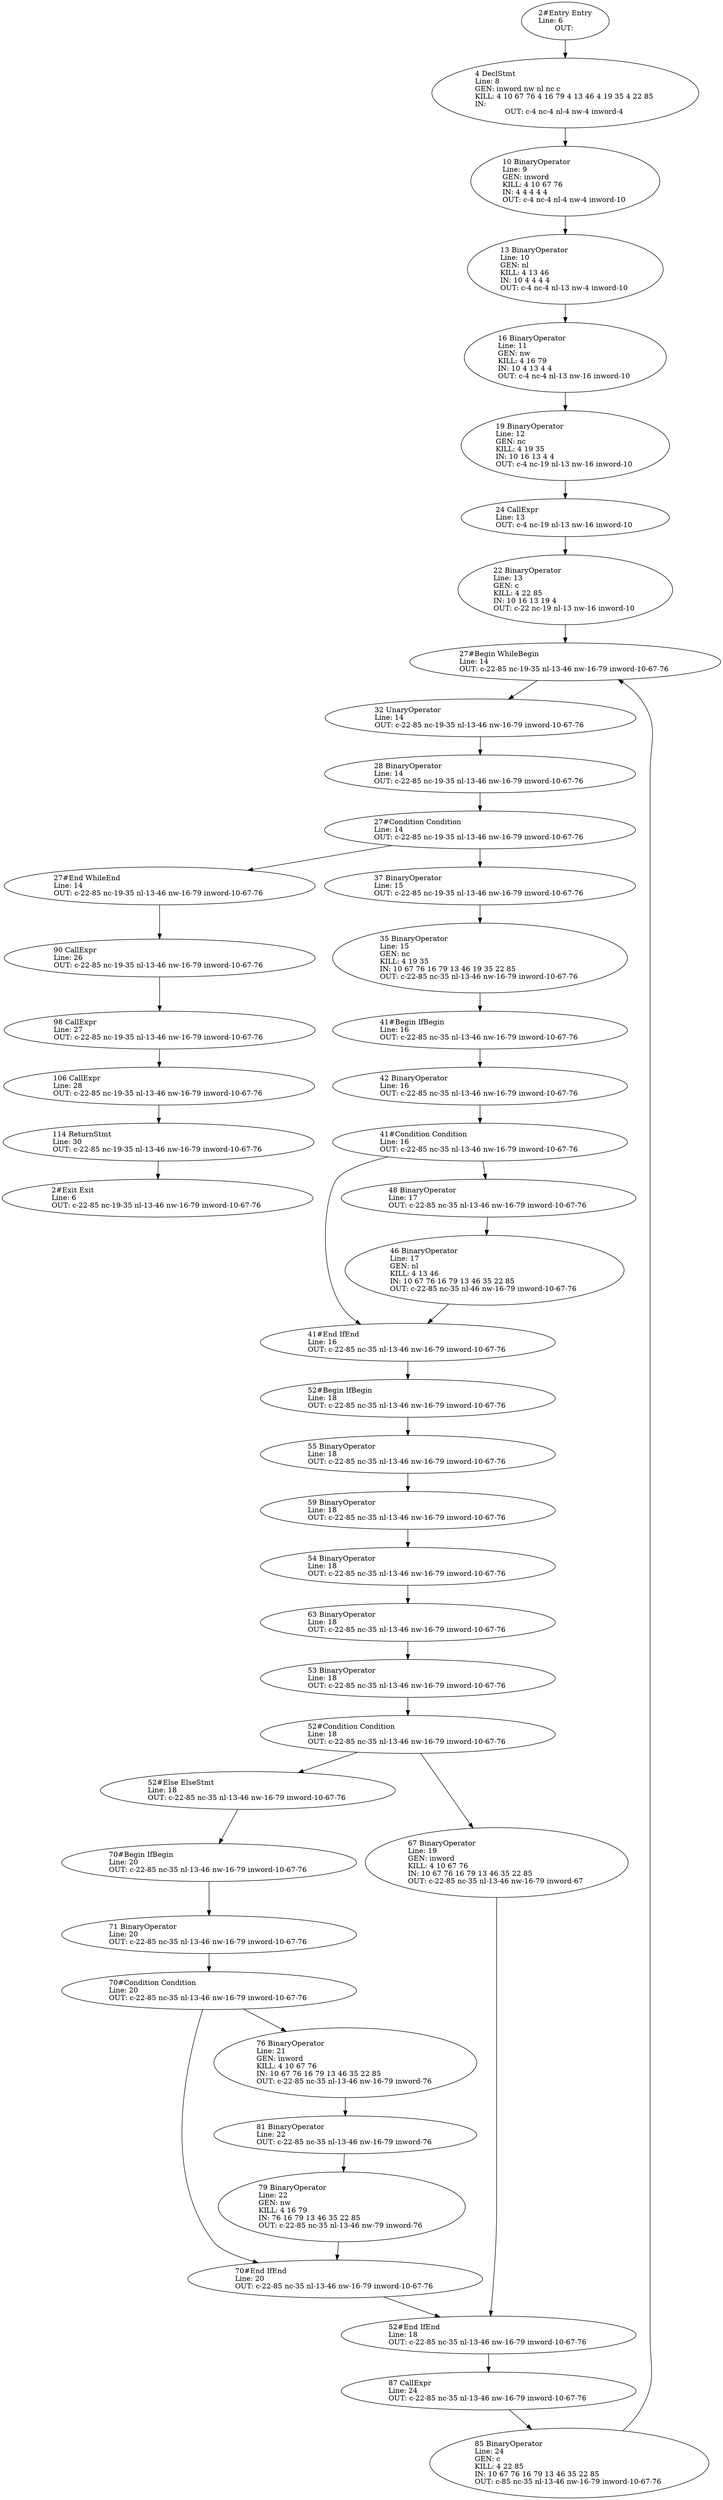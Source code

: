 digraph reaching_definitions {

"2#Entry" [label="2#Entry Entry\lLine: 6\lOUT: "] ;
"2#Entry" -> "4" ;
"4" [label="4 DeclStmt\lLine: 8\lGEN: inword nw nl nc c \lKILL: 4 10 67 76 4 16 79 4 13 46 4 19 35 4 22 85 \lIN: \lOUT: c-4 nc-4 nl-4 nw-4 inword-4 "] ;
"4" -> "10" ;
"10" [label="10 BinaryOperator\lLine: 9\lGEN: inword \lKILL: 4 10 67 76 \lIN: 4 4 4 4 4 \lOUT: c-4 nc-4 nl-4 nw-4 inword-10 "] ;
"10" -> "13" ;
"13" [label="13 BinaryOperator\lLine: 10\lGEN: nl \lKILL: 4 13 46 \lIN: 10 4 4 4 4 \lOUT: c-4 nc-4 nl-13 nw-4 inword-10 "] ;
"13" -> "16" ;
"16" [label="16 BinaryOperator\lLine: 11\lGEN: nw \lKILL: 4 16 79 \lIN: 10 4 13 4 4 \lOUT: c-4 nc-4 nl-13 nw-16 inword-10 "] ;
"16" -> "19" ;
"19" [label="19 BinaryOperator\lLine: 12\lGEN: nc \lKILL: 4 19 35 \lIN: 10 16 13 4 4 \lOUT: c-4 nc-19 nl-13 nw-16 inword-10 "] ;
"19" -> "24" ;
"24" [label="24 CallExpr\lLine: 13\lOUT: c-4 nc-19 nl-13 nw-16 inword-10 "] ;
"24" -> "22" ;
"22" [label="22 BinaryOperator\lLine: 13\lGEN: c \lKILL: 4 22 85 \lIN: 10 16 13 19 4 \lOUT: c-22 nc-19 nl-13 nw-16 inword-10 "] ;
"22" -> "27#Begin" ;
"27#Begin" [label="27#Begin WhileBegin\lLine: 14\lOUT: c-22-85 nc-19-35 nl-13-46 nw-16-79 inword-10-67-76 "] ;
"27#Begin" -> "32" ;
"32" [label="32 UnaryOperator\lLine: 14\lOUT: c-22-85 nc-19-35 nl-13-46 nw-16-79 inword-10-67-76 "] ;
"32" -> "28" ;
"28" [label="28 BinaryOperator\lLine: 14\lOUT: c-22-85 nc-19-35 nl-13-46 nw-16-79 inword-10-67-76 "] ;
"28" -> "27#Condition" ;
"27#Condition" [label="27#Condition Condition\lLine: 14\lOUT: c-22-85 nc-19-35 nl-13-46 nw-16-79 inword-10-67-76 "] ;
"27#Condition" -> "27#End" ;
"27#Condition" -> "37" ;
"37" [label="37 BinaryOperator\lLine: 15\lOUT: c-22-85 nc-19-35 nl-13-46 nw-16-79 inword-10-67-76 "] ;
"37" -> "35" ;
"35" [label="35 BinaryOperator\lLine: 15\lGEN: nc \lKILL: 4 19 35 \lIN: 10 67 76 16 79 13 46 19 35 22 85 \lOUT: c-22-85 nc-35 nl-13-46 nw-16-79 inword-10-67-76 "] ;
"35" -> "41#Begin" ;
"41#Begin" [label="41#Begin IfBegin\lLine: 16\lOUT: c-22-85 nc-35 nl-13-46 nw-16-79 inword-10-67-76 "] ;
"41#Begin" -> "42" ;
"42" [label="42 BinaryOperator\lLine: 16\lOUT: c-22-85 nc-35 nl-13-46 nw-16-79 inword-10-67-76 "] ;
"42" -> "41#Condition" ;
"41#Condition" [label="41#Condition Condition\lLine: 16\lOUT: c-22-85 nc-35 nl-13-46 nw-16-79 inword-10-67-76 "] ;
"41#Condition" -> "41#End" ;
"41#Condition" -> "48" ;
"48" [label="48 BinaryOperator\lLine: 17\lOUT: c-22-85 nc-35 nl-13-46 nw-16-79 inword-10-67-76 "] ;
"48" -> "46" ;
"46" [label="46 BinaryOperator\lLine: 17\lGEN: nl \lKILL: 4 13 46 \lIN: 10 67 76 16 79 13 46 35 22 85 \lOUT: c-22-85 nc-35 nl-46 nw-16-79 inword-10-67-76 "] ;
"46" -> "41#End" ;
"41#End" [label="41#End IfEnd\lLine: 16\lOUT: c-22-85 nc-35 nl-13-46 nw-16-79 inword-10-67-76 "] ;
"41#End" -> "52#Begin" ;
"52#Begin" [label="52#Begin IfBegin\lLine: 18\lOUT: c-22-85 nc-35 nl-13-46 nw-16-79 inword-10-67-76 "] ;
"52#Begin" -> "55" ;
"55" [label="55 BinaryOperator\lLine: 18\lOUT: c-22-85 nc-35 nl-13-46 nw-16-79 inword-10-67-76 "] ;
"55" -> "59" ;
"59" [label="59 BinaryOperator\lLine: 18\lOUT: c-22-85 nc-35 nl-13-46 nw-16-79 inword-10-67-76 "] ;
"59" -> "54" ;
"54" [label="54 BinaryOperator\lLine: 18\lOUT: c-22-85 nc-35 nl-13-46 nw-16-79 inword-10-67-76 "] ;
"54" -> "63" ;
"63" [label="63 BinaryOperator\lLine: 18\lOUT: c-22-85 nc-35 nl-13-46 nw-16-79 inword-10-67-76 "] ;
"63" -> "53" ;
"53" [label="53 BinaryOperator\lLine: 18\lOUT: c-22-85 nc-35 nl-13-46 nw-16-79 inword-10-67-76 "] ;
"53" -> "52#Condition" ;
"52#Condition" [label="52#Condition Condition\lLine: 18\lOUT: c-22-85 nc-35 nl-13-46 nw-16-79 inword-10-67-76 "] ;
"52#Condition" -> "52#Else" ;
"52#Condition" -> "67" ;
"67" [label="67 BinaryOperator\lLine: 19\lGEN: inword \lKILL: 4 10 67 76 \lIN: 10 67 76 16 79 13 46 35 22 85 \lOUT: c-22-85 nc-35 nl-13-46 nw-16-79 inword-67 "] ;
"67" -> "52#End" ;
"52#End" [label="52#End IfEnd\lLine: 18\lOUT: c-22-85 nc-35 nl-13-46 nw-16-79 inword-10-67-76 "] ;
"52#End" -> "87" ;
"87" [label="87 CallExpr\lLine: 24\lOUT: c-22-85 nc-35 nl-13-46 nw-16-79 inword-10-67-76 "] ;
"87" -> "85" ;
"85" [label="85 BinaryOperator\lLine: 24\lGEN: c \lKILL: 4 22 85 \lIN: 10 67 76 16 79 13 46 35 22 85 \lOUT: c-85 nc-35 nl-13-46 nw-16-79 inword-10-67-76 "] ;
"85" -> "27#Begin" ;
"52#Else" [label="52#Else ElseStmt\lLine: 18\lOUT: c-22-85 nc-35 nl-13-46 nw-16-79 inword-10-67-76 "] ;
"52#Else" -> "70#Begin" ;
"70#Begin" [label="70#Begin IfBegin\lLine: 20\lOUT: c-22-85 nc-35 nl-13-46 nw-16-79 inword-10-67-76 "] ;
"70#Begin" -> "71" ;
"71" [label="71 BinaryOperator\lLine: 20\lOUT: c-22-85 nc-35 nl-13-46 nw-16-79 inword-10-67-76 "] ;
"71" -> "70#Condition" ;
"70#Condition" [label="70#Condition Condition\lLine: 20\lOUT: c-22-85 nc-35 nl-13-46 nw-16-79 inword-10-67-76 "] ;
"70#Condition" -> "70#End" ;
"70#Condition" -> "76" ;
"76" [label="76 BinaryOperator\lLine: 21\lGEN: inword \lKILL: 4 10 67 76 \lIN: 10 67 76 16 79 13 46 35 22 85 \lOUT: c-22-85 nc-35 nl-13-46 nw-16-79 inword-76 "] ;
"76" -> "81" ;
"81" [label="81 BinaryOperator\lLine: 22\lOUT: c-22-85 nc-35 nl-13-46 nw-16-79 inword-76 "] ;
"81" -> "79" ;
"79" [label="79 BinaryOperator\lLine: 22\lGEN: nw \lKILL: 4 16 79 \lIN: 76 16 79 13 46 35 22 85 \lOUT: c-22-85 nc-35 nl-13-46 nw-79 inword-76 "] ;
"79" -> "70#End" ;
"70#End" [label="70#End IfEnd\lLine: 20\lOUT: c-22-85 nc-35 nl-13-46 nw-16-79 inword-10-67-76 "] ;
"70#End" -> "52#End" ;
"27#End" [label="27#End WhileEnd\lLine: 14\lOUT: c-22-85 nc-19-35 nl-13-46 nw-16-79 inword-10-67-76 "] ;
"27#End" -> "90" ;
"90" [label="90 CallExpr\lLine: 26\lOUT: c-22-85 nc-19-35 nl-13-46 nw-16-79 inword-10-67-76 "] ;
"90" -> "98" ;
"98" [label="98 CallExpr\lLine: 27\lOUT: c-22-85 nc-19-35 nl-13-46 nw-16-79 inword-10-67-76 "] ;
"98" -> "106" ;
"106" [label="106 CallExpr\lLine: 28\lOUT: c-22-85 nc-19-35 nl-13-46 nw-16-79 inword-10-67-76 "] ;
"106" -> "114" ;
"114" [label="114 ReturnStmt\lLine: 30\lOUT: c-22-85 nc-19-35 nl-13-46 nw-16-79 inword-10-67-76 "] ;
"114" -> "2#Exit" ;
"2#Exit" [label="2#Exit Exit\lLine: 6\lOUT: c-22-85 nc-19-35 nl-13-46 nw-16-79 inword-10-67-76 "] ;

}
